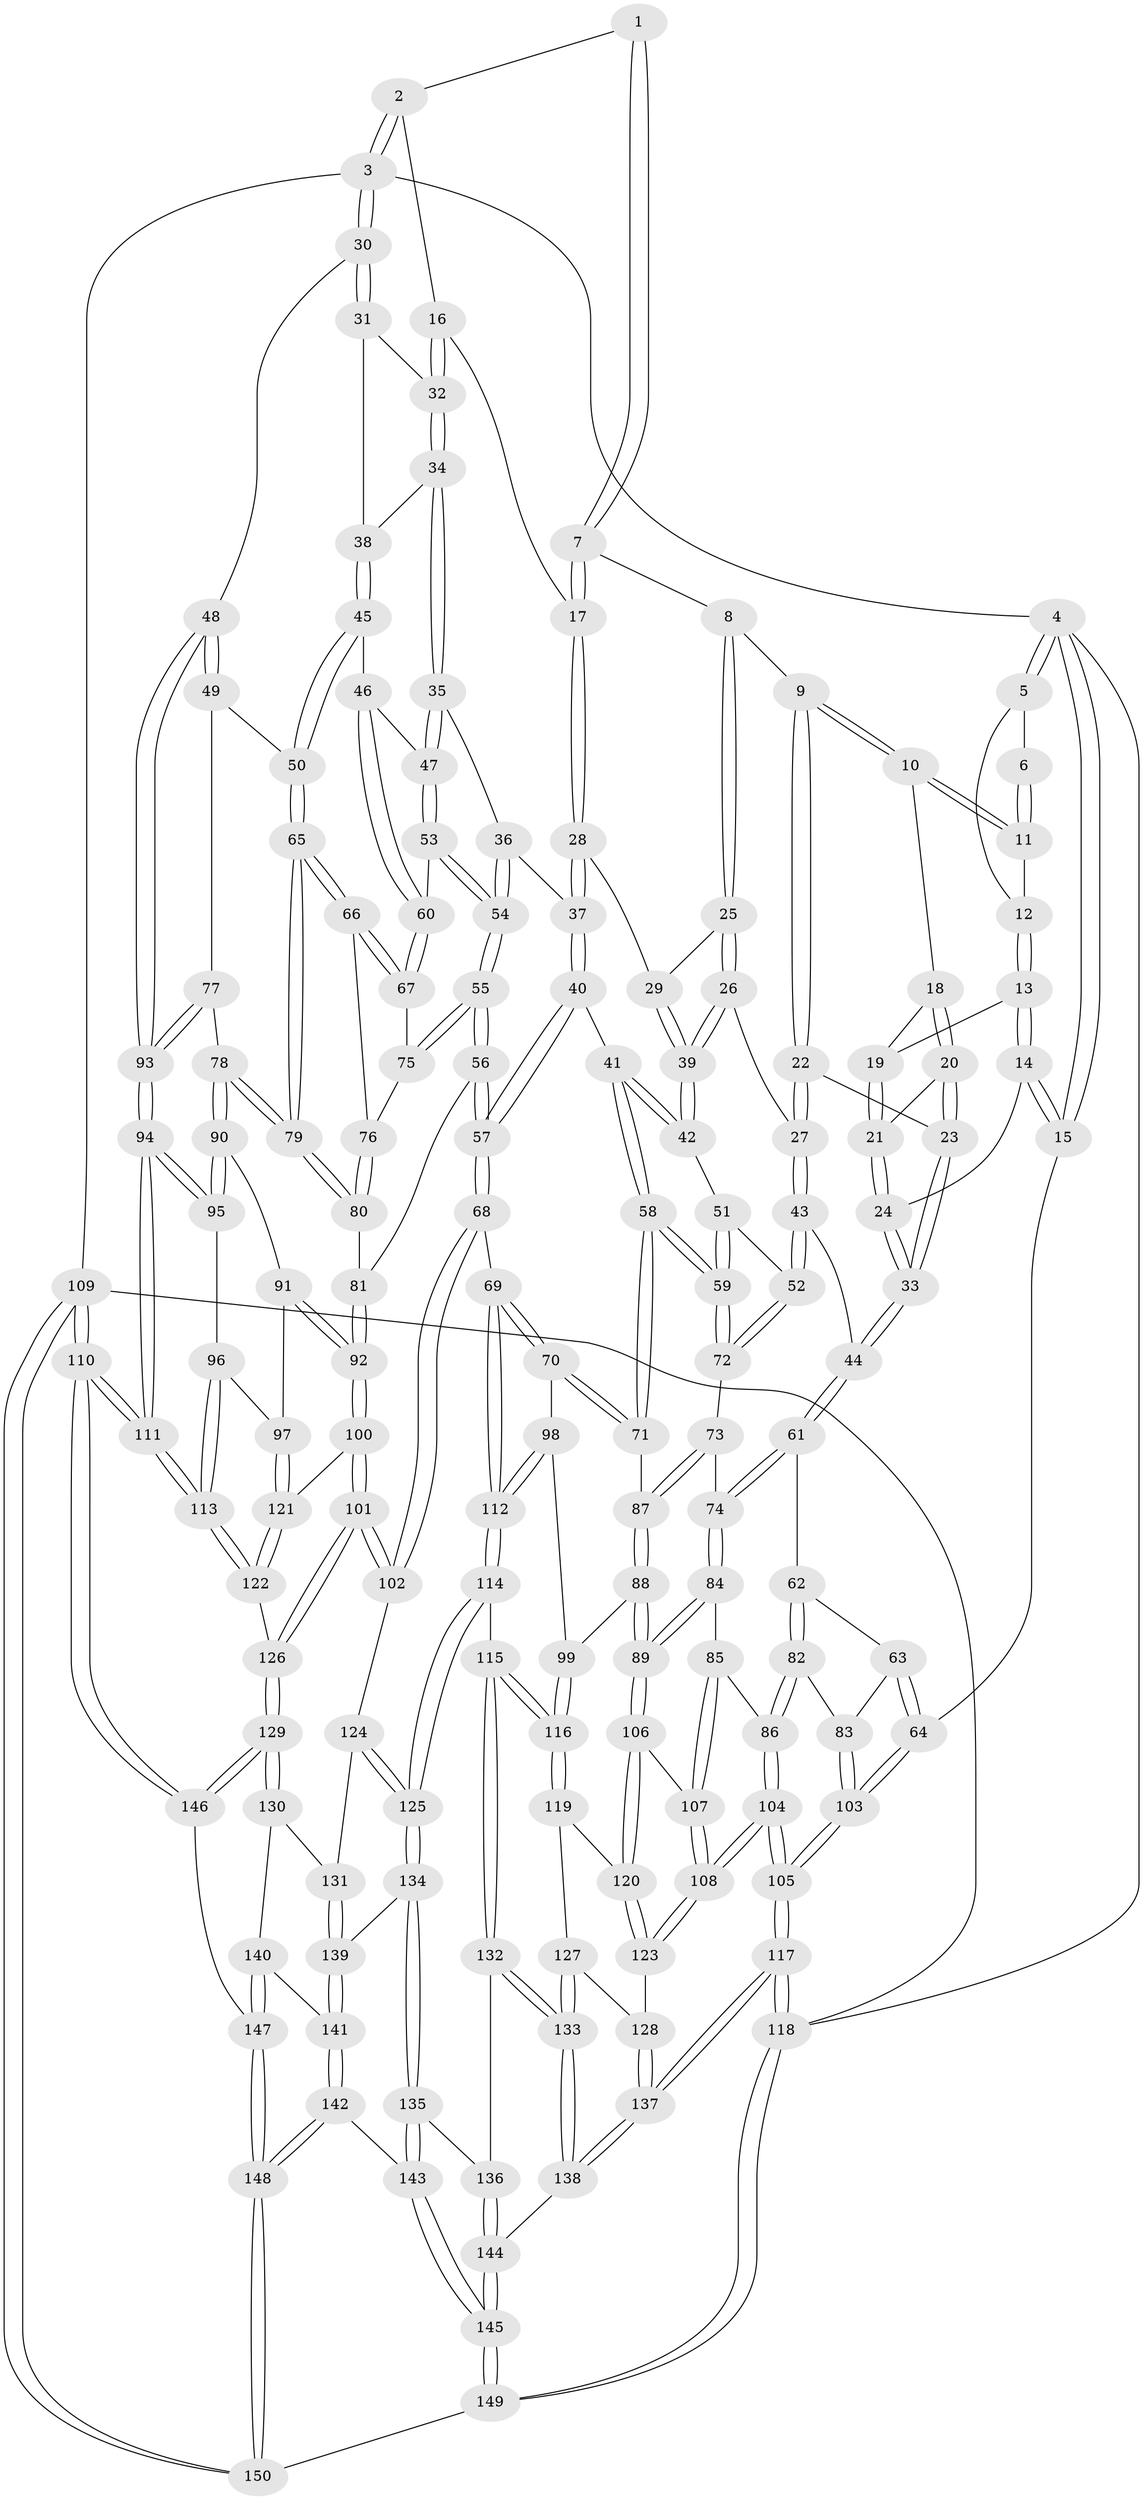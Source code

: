 // coarse degree distribution, {3: 0.12359550561797752, 5: 0.34831460674157305, 6: 0.07865168539325842, 4: 0.449438202247191}
// Generated by graph-tools (version 1.1) at 2025/42/03/06/25 10:42:26]
// undirected, 150 vertices, 372 edges
graph export_dot {
graph [start="1"]
  node [color=gray90,style=filled];
  1 [pos="+0.39780905523948945+0"];
  2 [pos="+0.7190151333998895+0"];
  3 [pos="+1+0"];
  4 [pos="+0+0"];
  5 [pos="+0+0"];
  6 [pos="+0.170725247934613+0"];
  7 [pos="+0.3695525385754004+0.054320411216995546"];
  8 [pos="+0.34452606266474345+0.07903582724707489"];
  9 [pos="+0.255422319040906+0.09655758710230224"];
  10 [pos="+0.17342695536744535+0.05805091223664455"];
  11 [pos="+0.16813700251066702+0.028890898359739355"];
  12 [pos="+0.06285754144876171+0.02418442278671856"];
  13 [pos="+0.041981675665289375+0.10768674900145712"];
  14 [pos="+0+0.1889951626726579"];
  15 [pos="+0+0.17539841459688615"];
  16 [pos="+0.669186457231599+0.057578442231825275"];
  17 [pos="+0.5215278023134188+0.14228519411795762"];
  18 [pos="+0.15481710188240094+0.07620874083807667"];
  19 [pos="+0.13816564697934125+0.08424487751303841"];
  20 [pos="+0.1662566500716468+0.19726479003882136"];
  21 [pos="+0.11308492748813867+0.18824048831606088"];
  22 [pos="+0.22307707258364617+0.2170062395636764"];
  23 [pos="+0.17279632030062525+0.20273297281950572"];
  24 [pos="+0+0.21866642558139204"];
  25 [pos="+0.3494014251853823+0.1701440696651987"];
  26 [pos="+0.2597505624929036+0.24805230091678404"];
  27 [pos="+0.24397335348971746+0.2515647145119461"];
  28 [pos="+0.5200457232156982+0.14759528580493828"];
  29 [pos="+0.3796302169415337+0.209400322556628"];
  30 [pos="+1+0.11601485722320445"];
  31 [pos="+0.8912404884548234+0.13863896797504788"];
  32 [pos="+0.6985714841079208+0.11166321117231666"];
  33 [pos="+0.08546874815480611+0.3082394529659791"];
  34 [pos="+0.7058632945519493+0.14581352769389866"];
  35 [pos="+0.6679578529333842+0.2552077940498967"];
  36 [pos="+0.5763208765236282+0.28500961638443"];
  37 [pos="+0.5112934801142575+0.27749264005673935"];
  38 [pos="+0.7938021907686157+0.2283924743864732"];
  39 [pos="+0.39513441571379376+0.28574988727270867"];
  40 [pos="+0.49562642533125173+0.2949135148539673"];
  41 [pos="+0.40639176578179315+0.2961209978050984"];
  42 [pos="+0.40108177234615516+0.2934936832546386"];
  43 [pos="+0.24363776867621348+0.25270890004284235"];
  44 [pos="+0.08855644608193855+0.31226388797459936"];
  45 [pos="+0.8418727158261935+0.2963035725669679"];
  46 [pos="+0.8354164372756958+0.29852941451248294"];
  47 [pos="+0.6950803991377541+0.31502731600259287"];
  48 [pos="+1+0.298044731908003"];
  49 [pos="+0.9012911011304322+0.3136112095646107"];
  50 [pos="+0.8848304307927094+0.3136481535915349"];
  51 [pos="+0.3202143540136869+0.34190155025133007"];
  52 [pos="+0.24835291246403737+0.3381952555299134"];
  53 [pos="+0.6884331517092594+0.34591428557696136"];
  54 [pos="+0.6424127303268427+0.38871088733517667"];
  55 [pos="+0.6135143285552748+0.45623937894388183"];
  56 [pos="+0.6048998052475746+0.4698431173793209"];
  57 [pos="+0.5395612812269285+0.5250533246334141"];
  58 [pos="+0.37840503700268924+0.46019622643026004"];
  59 [pos="+0.3559523333819965+0.4413947826727437"];
  60 [pos="+0.7403629270053077+0.3828725879543694"];
  61 [pos="+0.11372448123191581+0.3850490038819217"];
  62 [pos="+0.10867696003452365+0.38822865209274426"];
  63 [pos="+0.01806042467737057+0.39467153451941317"];
  64 [pos="+0+0.37239464219685353"];
  65 [pos="+0.8047934703829805+0.4198462156500785"];
  66 [pos="+0.785006329054022+0.41111646140885244"];
  67 [pos="+0.7416150075389236+0.38616716004653207"];
  68 [pos="+0.5392788830693033+0.5256808842796648"];
  69 [pos="+0.46811435526715445+0.5411817525911002"];
  70 [pos="+0.40378847016155767+0.49997019478355115"];
  71 [pos="+0.38718269526461285+0.47851484502606706"];
  72 [pos="+0.22079833779306374+0.3870704202909502"];
  73 [pos="+0.20527451509783623+0.3981865353582551"];
  74 [pos="+0.12899059296394294+0.3928536484241844"];
  75 [pos="+0.7298809821358232+0.41485527585922993"];
  76 [pos="+0.7379583080567574+0.431936322840407"];
  77 [pos="+0.8399388786695232+0.49987802880426013"];
  78 [pos="+0.834798978660051+0.5032185920515413"];
  79 [pos="+0.8021951763963194+0.46095793302561583"];
  80 [pos="+0.7464458211510724+0.4670731693955634"];
  81 [pos="+0.7370444418561056+0.4731333664181198"];
  82 [pos="+0.008972762913440305+0.5086244720451909"];
  83 [pos="+0.005412430831185197+0.5084902048031347"];
  84 [pos="+0.12770688535094046+0.5047965403961413"];
  85 [pos="+0.04601874261940029+0.5318195576719581"];
  86 [pos="+0.04021908496143183+0.5302568422198167"];
  87 [pos="+0.22563248978420916+0.4733496935676995"];
  88 [pos="+0.2160788620564878+0.549452943236739"];
  89 [pos="+0.190202137826907+0.5617741728701776"];
  90 [pos="+0.8344672716413348+0.5072300334723486"];
  91 [pos="+0.8195279135079128+0.5258463987750042"];
  92 [pos="+0.7528790005811712+0.5961338627030451"];
  93 [pos="+1+0.3593002472599468"];
  94 [pos="+1+0.4772906757962606"];
  95 [pos="+0.9023439331639728+0.5644580093305334"];
  96 [pos="+0.8975823997703918+0.5802769204633432"];
  97 [pos="+0.8778353982163525+0.6271782167591491"];
  98 [pos="+0.25605146534916207+0.54986964913073"];
  99 [pos="+0.21909670529855327+0.5504748197489118"];
  100 [pos="+0.7333693731000698+0.6305352594738135"];
  101 [pos="+0.6850416867577633+0.6646009385782345"];
  102 [pos="+0.6526884864238697+0.6522207231397759"];
  103 [pos="+0+0.512500656275677"];
  104 [pos="+0.02691091984261437+0.7329367638749165"];
  105 [pos="+0+1"];
  106 [pos="+0.15601998733964634+0.6128252576331926"];
  107 [pos="+0.07538668574385907+0.5614588614266631"];
  108 [pos="+0.03822378628935479+0.7269786864349436"];
  109 [pos="+1+1"];
  110 [pos="+1+1"];
  111 [pos="+1+0.7731288618110773"];
  112 [pos="+0.3813091478863068+0.6761649158256839"];
  113 [pos="+1+0.7697851056122136"];
  114 [pos="+0.377571319999464+0.684301943099901"];
  115 [pos="+0.3231877673908995+0.7100201665137068"];
  116 [pos="+0.31618605747293094+0.7079753984198563"];
  117 [pos="+0+1"];
  118 [pos="+0+1"];
  119 [pos="+0.21914514212981132+0.7041119251153368"];
  120 [pos="+0.14509496578148642+0.67187634246707"];
  121 [pos="+0.8758392000992178+0.6333885477640985"];
  122 [pos="+0.9784919731967491+0.7515806294879496"];
  123 [pos="+0.09744844547569866+0.7004771448067058"];
  124 [pos="+0.5693483117400976+0.7376983690384314"];
  125 [pos="+0.45585936510977526+0.7719884943947555"];
  126 [pos="+0.7629964814041567+0.8208593553905653"];
  127 [pos="+0.199964504551552+0.7862315179405109"];
  128 [pos="+0.18598975099321455+0.7962235835558531"];
  129 [pos="+0.7525305538449469+0.8595754407394273"];
  130 [pos="+0.6039940266644117+0.8414602655615717"];
  131 [pos="+0.5700569067754998+0.8159963979015811"];
  132 [pos="+0.303146862792238+0.8076577131927323"];
  133 [pos="+0.28380632085145757+0.8331135441308865"];
  134 [pos="+0.4569612715516505+0.7956827218747157"];
  135 [pos="+0.4255915722613963+0.8444692183102326"];
  136 [pos="+0.39467669314717146+0.8563541798529762"];
  137 [pos="+0.07497510277344142+0.9826897053989782"];
  138 [pos="+0.2612198677579764+0.8897001523836724"];
  139 [pos="+0.5190749118921726+0.8506030630239485"];
  140 [pos="+0.5581453438568363+0.8953475053294015"];
  141 [pos="+0.5266840345337176+0.8940554252307933"];
  142 [pos="+0.4885473108553257+0.9458959922762802"];
  143 [pos="+0.47703106925882494+0.9522927630458966"];
  144 [pos="+0.35697298081121215+0.9441030355315485"];
  145 [pos="+0.41319120186815095+1"];
  146 [pos="+0.7523379374278071+0.8706880845551447"];
  147 [pos="+0.726223568453409+0.9899233199246084"];
  148 [pos="+0.7255899300125258+1"];
  149 [pos="+0.3976145510458701+1"];
  150 [pos="+0.7677073320973753+1"];
  1 -- 2;
  1 -- 7;
  1 -- 7;
  2 -- 3;
  2 -- 3;
  2 -- 16;
  3 -- 4;
  3 -- 30;
  3 -- 30;
  3 -- 109;
  4 -- 5;
  4 -- 5;
  4 -- 15;
  4 -- 15;
  4 -- 118;
  5 -- 6;
  5 -- 12;
  6 -- 11;
  6 -- 11;
  7 -- 8;
  7 -- 17;
  7 -- 17;
  8 -- 9;
  8 -- 25;
  8 -- 25;
  9 -- 10;
  9 -- 10;
  9 -- 22;
  9 -- 22;
  10 -- 11;
  10 -- 11;
  10 -- 18;
  11 -- 12;
  12 -- 13;
  12 -- 13;
  13 -- 14;
  13 -- 14;
  13 -- 19;
  14 -- 15;
  14 -- 15;
  14 -- 24;
  15 -- 64;
  16 -- 17;
  16 -- 32;
  16 -- 32;
  17 -- 28;
  17 -- 28;
  18 -- 19;
  18 -- 20;
  18 -- 20;
  19 -- 21;
  19 -- 21;
  20 -- 21;
  20 -- 23;
  20 -- 23;
  21 -- 24;
  21 -- 24;
  22 -- 23;
  22 -- 27;
  22 -- 27;
  23 -- 33;
  23 -- 33;
  24 -- 33;
  24 -- 33;
  25 -- 26;
  25 -- 26;
  25 -- 29;
  26 -- 27;
  26 -- 39;
  26 -- 39;
  27 -- 43;
  27 -- 43;
  28 -- 29;
  28 -- 37;
  28 -- 37;
  29 -- 39;
  29 -- 39;
  30 -- 31;
  30 -- 31;
  30 -- 48;
  31 -- 32;
  31 -- 38;
  32 -- 34;
  32 -- 34;
  33 -- 44;
  33 -- 44;
  34 -- 35;
  34 -- 35;
  34 -- 38;
  35 -- 36;
  35 -- 47;
  35 -- 47;
  36 -- 37;
  36 -- 54;
  36 -- 54;
  37 -- 40;
  37 -- 40;
  38 -- 45;
  38 -- 45;
  39 -- 42;
  39 -- 42;
  40 -- 41;
  40 -- 57;
  40 -- 57;
  41 -- 42;
  41 -- 42;
  41 -- 58;
  41 -- 58;
  42 -- 51;
  43 -- 44;
  43 -- 52;
  43 -- 52;
  44 -- 61;
  44 -- 61;
  45 -- 46;
  45 -- 50;
  45 -- 50;
  46 -- 47;
  46 -- 60;
  46 -- 60;
  47 -- 53;
  47 -- 53;
  48 -- 49;
  48 -- 49;
  48 -- 93;
  48 -- 93;
  49 -- 50;
  49 -- 77;
  50 -- 65;
  50 -- 65;
  51 -- 52;
  51 -- 59;
  51 -- 59;
  52 -- 72;
  52 -- 72;
  53 -- 54;
  53 -- 54;
  53 -- 60;
  54 -- 55;
  54 -- 55;
  55 -- 56;
  55 -- 56;
  55 -- 75;
  55 -- 75;
  56 -- 57;
  56 -- 57;
  56 -- 81;
  57 -- 68;
  57 -- 68;
  58 -- 59;
  58 -- 59;
  58 -- 71;
  58 -- 71;
  59 -- 72;
  59 -- 72;
  60 -- 67;
  60 -- 67;
  61 -- 62;
  61 -- 74;
  61 -- 74;
  62 -- 63;
  62 -- 82;
  62 -- 82;
  63 -- 64;
  63 -- 64;
  63 -- 83;
  64 -- 103;
  64 -- 103;
  65 -- 66;
  65 -- 66;
  65 -- 79;
  65 -- 79;
  66 -- 67;
  66 -- 67;
  66 -- 76;
  67 -- 75;
  68 -- 69;
  68 -- 102;
  68 -- 102;
  69 -- 70;
  69 -- 70;
  69 -- 112;
  69 -- 112;
  70 -- 71;
  70 -- 71;
  70 -- 98;
  71 -- 87;
  72 -- 73;
  73 -- 74;
  73 -- 87;
  73 -- 87;
  74 -- 84;
  74 -- 84;
  75 -- 76;
  76 -- 80;
  76 -- 80;
  77 -- 78;
  77 -- 93;
  77 -- 93;
  78 -- 79;
  78 -- 79;
  78 -- 90;
  78 -- 90;
  79 -- 80;
  79 -- 80;
  80 -- 81;
  81 -- 92;
  81 -- 92;
  82 -- 83;
  82 -- 86;
  82 -- 86;
  83 -- 103;
  83 -- 103;
  84 -- 85;
  84 -- 89;
  84 -- 89;
  85 -- 86;
  85 -- 107;
  85 -- 107;
  86 -- 104;
  86 -- 104;
  87 -- 88;
  87 -- 88;
  88 -- 89;
  88 -- 89;
  88 -- 99;
  89 -- 106;
  89 -- 106;
  90 -- 91;
  90 -- 95;
  90 -- 95;
  91 -- 92;
  91 -- 92;
  91 -- 97;
  92 -- 100;
  92 -- 100;
  93 -- 94;
  93 -- 94;
  94 -- 95;
  94 -- 95;
  94 -- 111;
  94 -- 111;
  95 -- 96;
  96 -- 97;
  96 -- 113;
  96 -- 113;
  97 -- 121;
  97 -- 121;
  98 -- 99;
  98 -- 112;
  98 -- 112;
  99 -- 116;
  99 -- 116;
  100 -- 101;
  100 -- 101;
  100 -- 121;
  101 -- 102;
  101 -- 102;
  101 -- 126;
  101 -- 126;
  102 -- 124;
  103 -- 105;
  103 -- 105;
  104 -- 105;
  104 -- 105;
  104 -- 108;
  104 -- 108;
  105 -- 117;
  105 -- 117;
  106 -- 107;
  106 -- 120;
  106 -- 120;
  107 -- 108;
  107 -- 108;
  108 -- 123;
  108 -- 123;
  109 -- 110;
  109 -- 110;
  109 -- 150;
  109 -- 150;
  109 -- 118;
  110 -- 111;
  110 -- 111;
  110 -- 146;
  110 -- 146;
  111 -- 113;
  111 -- 113;
  112 -- 114;
  112 -- 114;
  113 -- 122;
  113 -- 122;
  114 -- 115;
  114 -- 125;
  114 -- 125;
  115 -- 116;
  115 -- 116;
  115 -- 132;
  115 -- 132;
  116 -- 119;
  116 -- 119;
  117 -- 118;
  117 -- 118;
  117 -- 137;
  117 -- 137;
  118 -- 149;
  118 -- 149;
  119 -- 120;
  119 -- 127;
  120 -- 123;
  120 -- 123;
  121 -- 122;
  121 -- 122;
  122 -- 126;
  123 -- 128;
  124 -- 125;
  124 -- 125;
  124 -- 131;
  125 -- 134;
  125 -- 134;
  126 -- 129;
  126 -- 129;
  127 -- 128;
  127 -- 133;
  127 -- 133;
  128 -- 137;
  128 -- 137;
  129 -- 130;
  129 -- 130;
  129 -- 146;
  129 -- 146;
  130 -- 131;
  130 -- 140;
  131 -- 139;
  131 -- 139;
  132 -- 133;
  132 -- 133;
  132 -- 136;
  133 -- 138;
  133 -- 138;
  134 -- 135;
  134 -- 135;
  134 -- 139;
  135 -- 136;
  135 -- 143;
  135 -- 143;
  136 -- 144;
  136 -- 144;
  137 -- 138;
  137 -- 138;
  138 -- 144;
  139 -- 141;
  139 -- 141;
  140 -- 141;
  140 -- 147;
  140 -- 147;
  141 -- 142;
  141 -- 142;
  142 -- 143;
  142 -- 148;
  142 -- 148;
  143 -- 145;
  143 -- 145;
  144 -- 145;
  144 -- 145;
  145 -- 149;
  145 -- 149;
  146 -- 147;
  147 -- 148;
  147 -- 148;
  148 -- 150;
  148 -- 150;
  149 -- 150;
}
